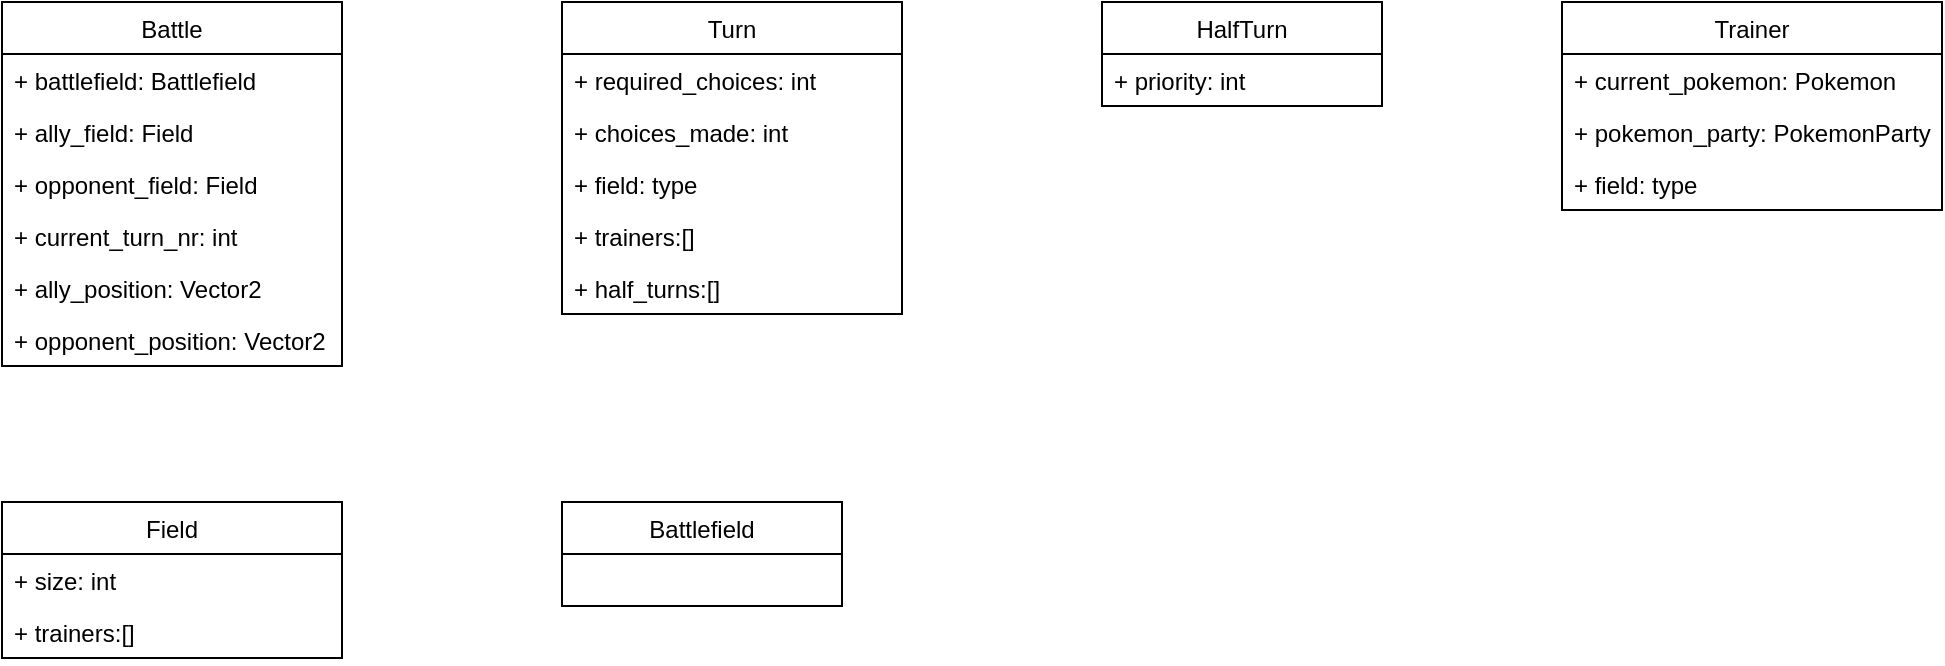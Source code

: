 <mxfile version="12.3.2" type="device" pages="1"><diagram id="JM6lito48N0lqX_4mKBl" name="Page-1"><mxGraphModel dx="1185" dy="685" grid="1" gridSize="10" guides="1" tooltips="1" connect="1" arrows="1" fold="1" page="1" pageScale="1" pageWidth="1169" pageHeight="1654" math="0" shadow="0"><root><mxCell id="0"/><mxCell id="1" parent="0"/><mxCell id="52fPu51jlyI-U6Ae458n-1" value="Battle" style="swimlane;fontStyle=0;childLayout=stackLayout;horizontal=1;startSize=26;fillColor=none;horizontalStack=0;resizeParent=1;resizeParentMax=0;resizeLast=0;collapsible=1;marginBottom=0;" vertex="1" parent="1"><mxGeometry x="120" y="160" width="170" height="182" as="geometry"/></mxCell><mxCell id="52fPu51jlyI-U6Ae458n-2" value="+ battlefield: Battlefield" style="text;strokeColor=none;fillColor=none;align=left;verticalAlign=top;spacingLeft=4;spacingRight=4;overflow=hidden;rotatable=0;points=[[0,0.5],[1,0.5]];portConstraint=eastwest;" vertex="1" parent="52fPu51jlyI-U6Ae458n-1"><mxGeometry y="26" width="170" height="26" as="geometry"/></mxCell><mxCell id="52fPu51jlyI-U6Ae458n-14" value="+ ally_field: Field" style="text;strokeColor=none;fillColor=none;align=left;verticalAlign=top;spacingLeft=4;spacingRight=4;overflow=hidden;rotatable=0;points=[[0,0.5],[1,0.5]];portConstraint=eastwest;" vertex="1" parent="52fPu51jlyI-U6Ae458n-1"><mxGeometry y="52" width="170" height="26" as="geometry"/></mxCell><mxCell id="52fPu51jlyI-U6Ae458n-15" value="+ opponent_field: Field" style="text;strokeColor=none;fillColor=none;align=left;verticalAlign=top;spacingLeft=4;spacingRight=4;overflow=hidden;rotatable=0;points=[[0,0.5],[1,0.5]];portConstraint=eastwest;" vertex="1" parent="52fPu51jlyI-U6Ae458n-1"><mxGeometry y="78" width="170" height="26" as="geometry"/></mxCell><mxCell id="52fPu51jlyI-U6Ae458n-3" value="+ current_turn_nr: int" style="text;strokeColor=none;fillColor=none;align=left;verticalAlign=top;spacingLeft=4;spacingRight=4;overflow=hidden;rotatable=0;points=[[0,0.5],[1,0.5]];portConstraint=eastwest;" vertex="1" parent="52fPu51jlyI-U6Ae458n-1"><mxGeometry y="104" width="170" height="26" as="geometry"/></mxCell><mxCell id="52fPu51jlyI-U6Ae458n-4" value="+ ally_position: Vector2" style="text;strokeColor=none;fillColor=none;align=left;verticalAlign=top;spacingLeft=4;spacingRight=4;overflow=hidden;rotatable=0;points=[[0,0.5],[1,0.5]];portConstraint=eastwest;" vertex="1" parent="52fPu51jlyI-U6Ae458n-1"><mxGeometry y="130" width="170" height="26" as="geometry"/></mxCell><mxCell id="52fPu51jlyI-U6Ae458n-5" value="+ opponent_position: Vector2" style="text;strokeColor=none;fillColor=none;align=left;verticalAlign=top;spacingLeft=4;spacingRight=4;overflow=hidden;rotatable=0;points=[[0,0.5],[1,0.5]];portConstraint=eastwest;" vertex="1" parent="52fPu51jlyI-U6Ae458n-1"><mxGeometry y="156" width="170" height="26" as="geometry"/></mxCell><mxCell id="52fPu51jlyI-U6Ae458n-6" value="Battlefield" style="swimlane;fontStyle=0;childLayout=stackLayout;horizontal=1;startSize=26;fillColor=none;horizontalStack=0;resizeParent=1;resizeParentMax=0;resizeLast=0;collapsible=1;marginBottom=0;" vertex="1" parent="1"><mxGeometry x="400" y="410" width="140" height="52" as="geometry"/></mxCell><mxCell id="52fPu51jlyI-U6Ae458n-10" value="Field" style="swimlane;fontStyle=0;childLayout=stackLayout;horizontal=1;startSize=26;fillColor=none;horizontalStack=0;resizeParent=1;resizeParentMax=0;resizeLast=0;collapsible=1;marginBottom=0;" vertex="1" parent="1"><mxGeometry x="120" y="410" width="170" height="78" as="geometry"/></mxCell><mxCell id="52fPu51jlyI-U6Ae458n-11" value="+ size: int" style="text;strokeColor=none;fillColor=none;align=left;verticalAlign=top;spacingLeft=4;spacingRight=4;overflow=hidden;rotatable=0;points=[[0,0.5],[1,0.5]];portConstraint=eastwest;" vertex="1" parent="52fPu51jlyI-U6Ae458n-10"><mxGeometry y="26" width="170" height="26" as="geometry"/></mxCell><mxCell id="52fPu51jlyI-U6Ae458n-12" value="+ trainers:[]" style="text;strokeColor=none;fillColor=none;align=left;verticalAlign=top;spacingLeft=4;spacingRight=4;overflow=hidden;rotatable=0;points=[[0,0.5],[1,0.5]];portConstraint=eastwest;" vertex="1" parent="52fPu51jlyI-U6Ae458n-10"><mxGeometry y="52" width="170" height="26" as="geometry"/></mxCell><mxCell id="52fPu51jlyI-U6Ae458n-16" value="Turn" style="swimlane;fontStyle=0;childLayout=stackLayout;horizontal=1;startSize=26;fillColor=none;horizontalStack=0;resizeParent=1;resizeParentMax=0;resizeLast=0;collapsible=1;marginBottom=0;" vertex="1" parent="1"><mxGeometry x="400" y="160" width="170" height="156" as="geometry"/></mxCell><mxCell id="52fPu51jlyI-U6Ae458n-17" value="+ required_choices: int" style="text;strokeColor=none;fillColor=none;align=left;verticalAlign=top;spacingLeft=4;spacingRight=4;overflow=hidden;rotatable=0;points=[[0,0.5],[1,0.5]];portConstraint=eastwest;" vertex="1" parent="52fPu51jlyI-U6Ae458n-16"><mxGeometry y="26" width="170" height="26" as="geometry"/></mxCell><mxCell id="52fPu51jlyI-U6Ae458n-18" value="+ choices_made: int" style="text;strokeColor=none;fillColor=none;align=left;verticalAlign=top;spacingLeft=4;spacingRight=4;overflow=hidden;rotatable=0;points=[[0,0.5],[1,0.5]];portConstraint=eastwest;" vertex="1" parent="52fPu51jlyI-U6Ae458n-16"><mxGeometry y="52" width="170" height="26" as="geometry"/></mxCell><mxCell id="52fPu51jlyI-U6Ae458n-19" value="+ field: type" style="text;strokeColor=none;fillColor=none;align=left;verticalAlign=top;spacingLeft=4;spacingRight=4;overflow=hidden;rotatable=0;points=[[0,0.5],[1,0.5]];portConstraint=eastwest;" vertex="1" parent="52fPu51jlyI-U6Ae458n-16"><mxGeometry y="78" width="170" height="26" as="geometry"/></mxCell><mxCell id="52fPu51jlyI-U6Ae458n-21" value="+ trainers:[]" style="text;strokeColor=none;fillColor=none;align=left;verticalAlign=top;spacingLeft=4;spacingRight=4;overflow=hidden;rotatable=0;points=[[0,0.5],[1,0.5]];portConstraint=eastwest;" vertex="1" parent="52fPu51jlyI-U6Ae458n-16"><mxGeometry y="104" width="170" height="26" as="geometry"/></mxCell><mxCell id="52fPu51jlyI-U6Ae458n-22" value="+ half_turns:[]" style="text;strokeColor=none;fillColor=none;align=left;verticalAlign=top;spacingLeft=4;spacingRight=4;overflow=hidden;rotatable=0;points=[[0,0.5],[1,0.5]];portConstraint=eastwest;" vertex="1" parent="52fPu51jlyI-U6Ae458n-16"><mxGeometry y="130" width="170" height="26" as="geometry"/></mxCell><mxCell id="52fPu51jlyI-U6Ae458n-23" value="HalfTurn" style="swimlane;fontStyle=0;childLayout=stackLayout;horizontal=1;startSize=26;fillColor=none;horizontalStack=0;resizeParent=1;resizeParentMax=0;resizeLast=0;collapsible=1;marginBottom=0;" vertex="1" parent="1"><mxGeometry x="670" y="160" width="140" height="52" as="geometry"/></mxCell><mxCell id="52fPu51jlyI-U6Ae458n-24" value="+ priority: int" style="text;strokeColor=none;fillColor=none;align=left;verticalAlign=top;spacingLeft=4;spacingRight=4;overflow=hidden;rotatable=0;points=[[0,0.5],[1,0.5]];portConstraint=eastwest;" vertex="1" parent="52fPu51jlyI-U6Ae458n-23"><mxGeometry y="26" width="140" height="26" as="geometry"/></mxCell><mxCell id="52fPu51jlyI-U6Ae458n-27" value="Trainer" style="swimlane;fontStyle=0;childLayout=stackLayout;horizontal=1;startSize=26;fillColor=none;horizontalStack=0;resizeParent=1;resizeParentMax=0;resizeLast=0;collapsible=1;marginBottom=0;" vertex="1" parent="1"><mxGeometry x="900" y="160" width="190" height="104" as="geometry"/></mxCell><mxCell id="52fPu51jlyI-U6Ae458n-28" value="+ current_pokemon: Pokemon" style="text;strokeColor=none;fillColor=none;align=left;verticalAlign=top;spacingLeft=4;spacingRight=4;overflow=hidden;rotatable=0;points=[[0,0.5],[1,0.5]];portConstraint=eastwest;" vertex="1" parent="52fPu51jlyI-U6Ae458n-27"><mxGeometry y="26" width="190" height="26" as="geometry"/></mxCell><mxCell id="52fPu51jlyI-U6Ae458n-29" value="+ pokemon_party: PokemonParty" style="text;strokeColor=none;fillColor=none;align=left;verticalAlign=top;spacingLeft=4;spacingRight=4;overflow=hidden;rotatable=0;points=[[0,0.5],[1,0.5]];portConstraint=eastwest;" vertex="1" parent="52fPu51jlyI-U6Ae458n-27"><mxGeometry y="52" width="190" height="26" as="geometry"/></mxCell><mxCell id="52fPu51jlyI-U6Ae458n-30" value="+ field: type" style="text;strokeColor=none;fillColor=none;align=left;verticalAlign=top;spacingLeft=4;spacingRight=4;overflow=hidden;rotatable=0;points=[[0,0.5],[1,0.5]];portConstraint=eastwest;" vertex="1" parent="52fPu51jlyI-U6Ae458n-27"><mxGeometry y="78" width="190" height="26" as="geometry"/></mxCell></root></mxGraphModel></diagram></mxfile>